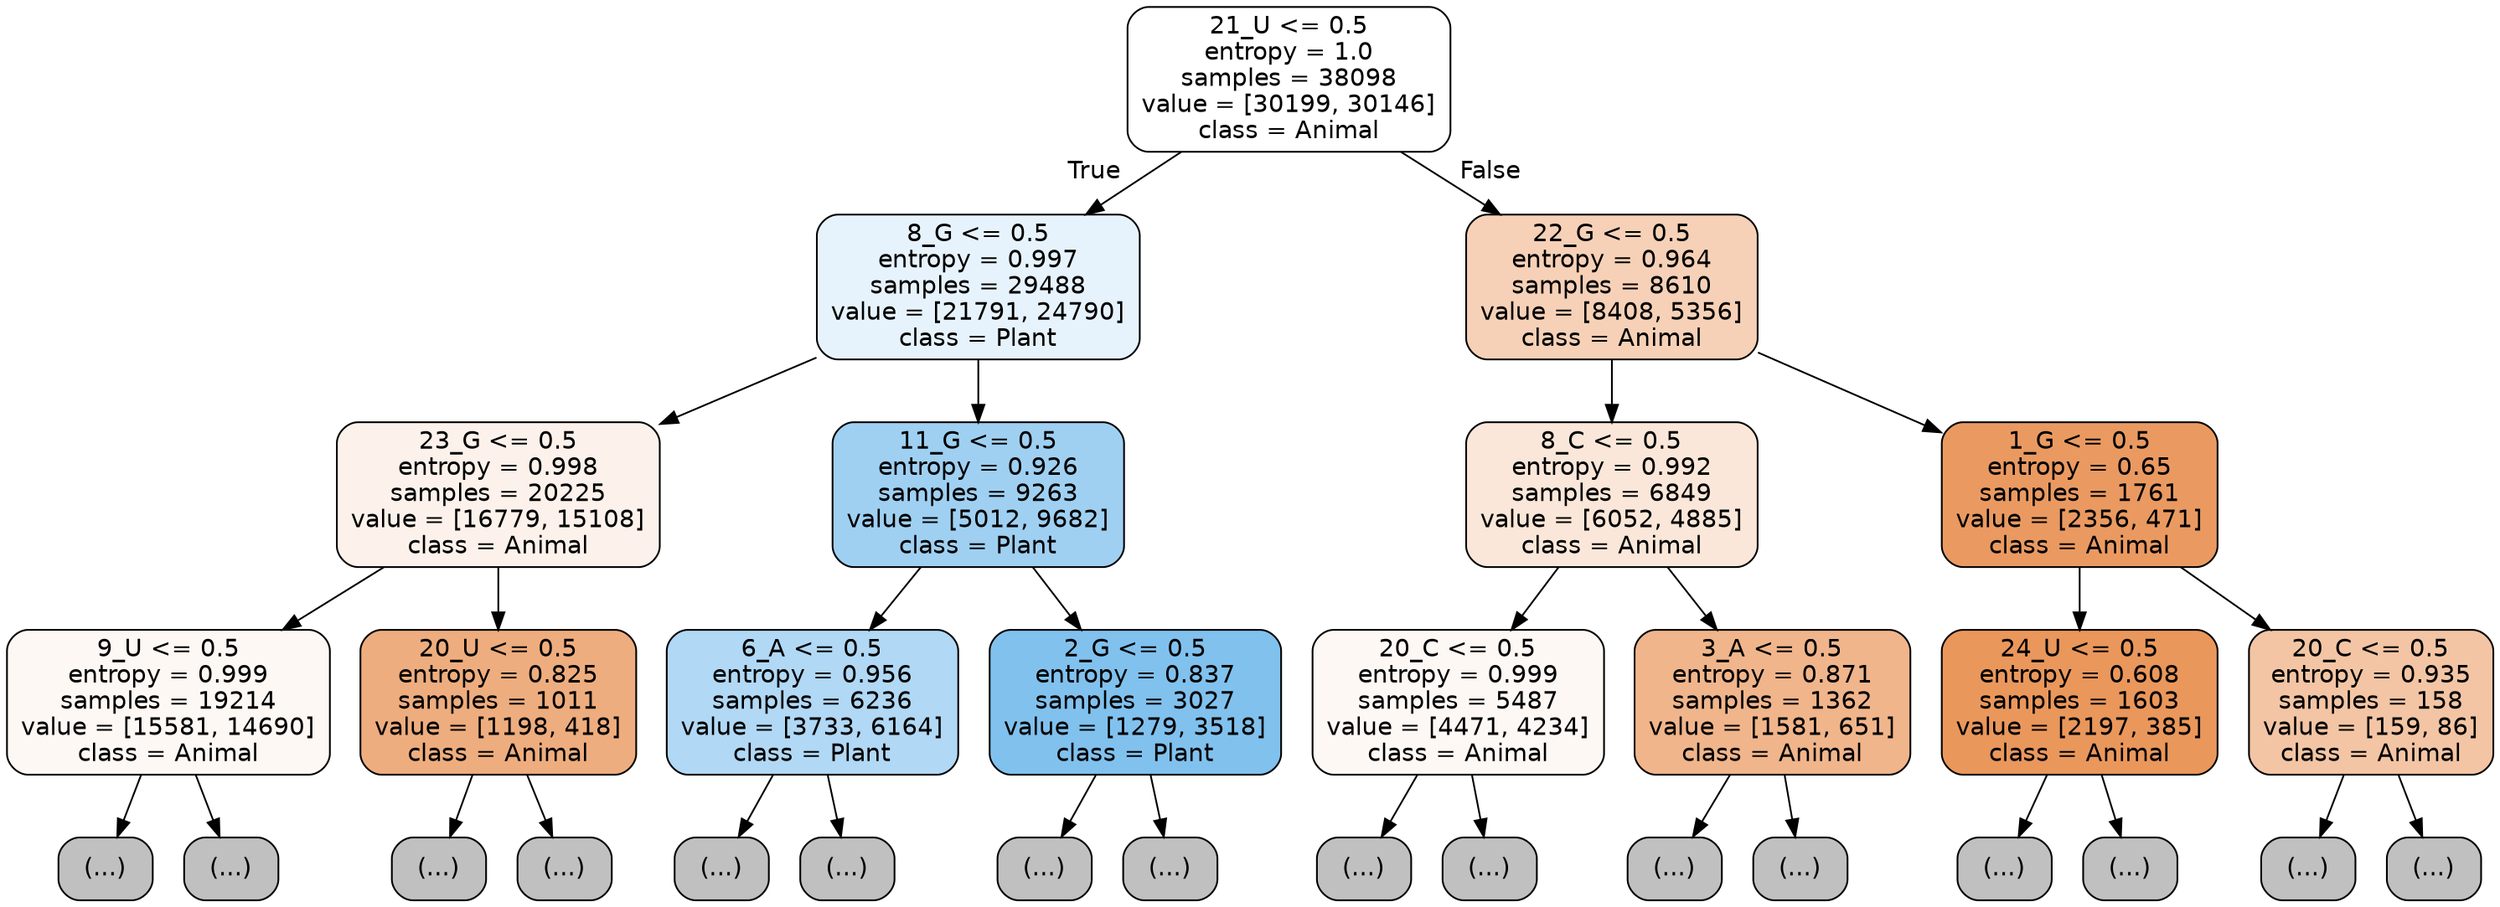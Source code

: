 digraph Tree {
node [shape=box, style="filled, rounded", color="black", fontname="helvetica"] ;
edge [fontname="helvetica"] ;
0 [label="21_U <= 0.5\nentropy = 1.0\nsamples = 38098\nvalue = [30199, 30146]\nclass = Animal", fillcolor="#ffffff"] ;
1 [label="8_G <= 0.5\nentropy = 0.997\nsamples = 29488\nvalue = [21791, 24790]\nclass = Plant", fillcolor="#e7f3fc"] ;
0 -> 1 [labeldistance=2.5, labelangle=45, headlabel="True"] ;
2 [label="23_G <= 0.5\nentropy = 0.998\nsamples = 20225\nvalue = [16779, 15108]\nclass = Animal", fillcolor="#fcf2eb"] ;
1 -> 2 ;
3 [label="9_U <= 0.5\nentropy = 0.999\nsamples = 19214\nvalue = [15581, 14690]\nclass = Animal", fillcolor="#fef8f4"] ;
2 -> 3 ;
4 [label="(...)", fillcolor="#C0C0C0"] ;
3 -> 4 ;
6711 [label="(...)", fillcolor="#C0C0C0"] ;
3 -> 6711 ;
9426 [label="20_U <= 0.5\nentropy = 0.825\nsamples = 1011\nvalue = [1198, 418]\nclass = Animal", fillcolor="#eead7e"] ;
2 -> 9426 ;
9427 [label="(...)", fillcolor="#C0C0C0"] ;
9426 -> 9427 ;
9736 [label="(...)", fillcolor="#C0C0C0"] ;
9426 -> 9736 ;
9831 [label="11_G <= 0.5\nentropy = 0.926\nsamples = 9263\nvalue = [5012, 9682]\nclass = Plant", fillcolor="#9fd0f2"] ;
1 -> 9831 ;
9832 [label="6_A <= 0.5\nentropy = 0.956\nsamples = 6236\nvalue = [3733, 6164]\nclass = Plant", fillcolor="#b1d8f5"] ;
9831 -> 9832 ;
9833 [label="(...)", fillcolor="#C0C0C0"] ;
9832 -> 9833 ;
11752 [label="(...)", fillcolor="#C0C0C0"] ;
9832 -> 11752 ;
12287 [label="2_G <= 0.5\nentropy = 0.837\nsamples = 3027\nvalue = [1279, 3518]\nclass = Plant", fillcolor="#81c1ee"] ;
9831 -> 12287 ;
12288 [label="(...)", fillcolor="#C0C0C0"] ;
12287 -> 12288 ;
12953 [label="(...)", fillcolor="#C0C0C0"] ;
12287 -> 12953 ;
13368 [label="22_G <= 0.5\nentropy = 0.964\nsamples = 8610\nvalue = [8408, 5356]\nclass = Animal", fillcolor="#f6d1b7"] ;
0 -> 13368 [labeldistance=2.5, labelangle=-45, headlabel="False"] ;
13369 [label="8_C <= 0.5\nentropy = 0.992\nsamples = 6849\nvalue = [6052, 4885]\nclass = Animal", fillcolor="#fae7d9"] ;
13368 -> 13369 ;
13370 [label="20_C <= 0.5\nentropy = 0.999\nsamples = 5487\nvalue = [4471, 4234]\nclass = Animal", fillcolor="#fef8f5"] ;
13369 -> 13370 ;
13371 [label="(...)", fillcolor="#C0C0C0"] ;
13370 -> 13371 ;
15124 [label="(...)", fillcolor="#C0C0C0"] ;
13370 -> 15124 ;
15765 [label="3_A <= 0.5\nentropy = 0.871\nsamples = 1362\nvalue = [1581, 651]\nclass = Animal", fillcolor="#f0b58b"] ;
13369 -> 15765 ;
15766 [label="(...)", fillcolor="#C0C0C0"] ;
15765 -> 15766 ;
16157 [label="(...)", fillcolor="#C0C0C0"] ;
15765 -> 16157 ;
16330 [label="1_G <= 0.5\nentropy = 0.65\nsamples = 1761\nvalue = [2356, 471]\nclass = Animal", fillcolor="#ea9a61"] ;
13368 -> 16330 ;
16331 [label="24_U <= 0.5\nentropy = 0.608\nsamples = 1603\nvalue = [2197, 385]\nclass = Animal", fillcolor="#ea975c"] ;
16330 -> 16331 ;
16332 [label="(...)", fillcolor="#C0C0C0"] ;
16331 -> 16332 ;
16765 [label="(...)", fillcolor="#C0C0C0"] ;
16331 -> 16765 ;
16796 [label="20_C <= 0.5\nentropy = 0.935\nsamples = 158\nvalue = [159, 86]\nclass = Animal", fillcolor="#f3c5a4"] ;
16330 -> 16796 ;
16797 [label="(...)", fillcolor="#C0C0C0"] ;
16796 -> 16797 ;
16846 [label="(...)", fillcolor="#C0C0C0"] ;
16796 -> 16846 ;
}
